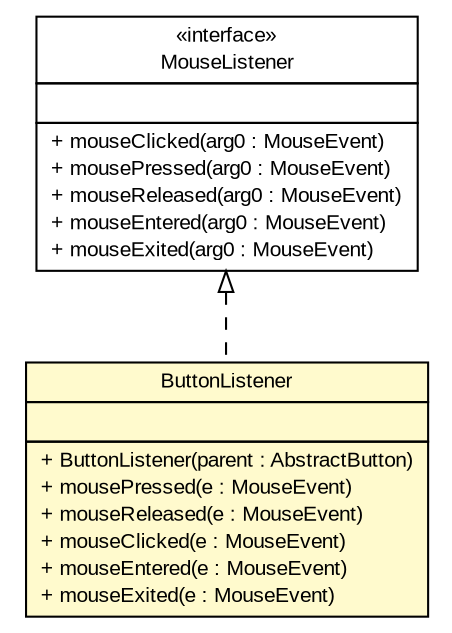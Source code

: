 #!/usr/local/bin/dot
#
# Class diagram 
# Generated by UMLGraph version R5_6 (http://www.umlgraph.org/)
#

digraph G {
	edge [fontname="arial",fontsize=10,labelfontname="arial",labelfontsize=10];
	node [fontname="arial",fontsize=10,shape=plaintext];
	nodesep=0.25;
	ranksep=0.5;
	// com.github.tilastokeskus.matertis.ui.listener.ButtonListener
	c1133 [label=<<table title="com.github.tilastokeskus.matertis.ui.listener.ButtonListener" border="0" cellborder="1" cellspacing="0" cellpadding="2" port="p" bgcolor="lemonChiffon" href="./ButtonListener.html">
		<tr><td><table border="0" cellspacing="0" cellpadding="1">
<tr><td align="center" balign="center"> ButtonListener </td></tr>
		</table></td></tr>
		<tr><td><table border="0" cellspacing="0" cellpadding="1">
<tr><td align="left" balign="left">  </td></tr>
		</table></td></tr>
		<tr><td><table border="0" cellspacing="0" cellpadding="1">
<tr><td align="left" balign="left"> + ButtonListener(parent : AbstractButton) </td></tr>
<tr><td align="left" balign="left"> + mousePressed(e : MouseEvent) </td></tr>
<tr><td align="left" balign="left"> + mouseReleased(e : MouseEvent) </td></tr>
<tr><td align="left" balign="left"> + mouseClicked(e : MouseEvent) </td></tr>
<tr><td align="left" balign="left"> + mouseEntered(e : MouseEvent) </td></tr>
<tr><td align="left" balign="left"> + mouseExited(e : MouseEvent) </td></tr>
		</table></td></tr>
		</table>>, URL="./ButtonListener.html", fontname="arial", fontcolor="black", fontsize=10.0];
	//com.github.tilastokeskus.matertis.ui.listener.ButtonListener implements java.awt.event.MouseListener
	c1140:p -> c1133:p [dir=back,arrowtail=empty,style=dashed];
	// java.awt.event.MouseListener
	c1140 [label=<<table title="java.awt.event.MouseListener" border="0" cellborder="1" cellspacing="0" cellpadding="2" port="p" href="http://java.sun.com/j2se/1.4.2/docs/api/java/awt/event/MouseListener.html">
		<tr><td><table border="0" cellspacing="0" cellpadding="1">
<tr><td align="center" balign="center"> &#171;interface&#187; </td></tr>
<tr><td align="center" balign="center"> MouseListener </td></tr>
		</table></td></tr>
		<tr><td><table border="0" cellspacing="0" cellpadding="1">
<tr><td align="left" balign="left">  </td></tr>
		</table></td></tr>
		<tr><td><table border="0" cellspacing="0" cellpadding="1">
<tr><td align="left" balign="left"> + mouseClicked(arg0 : MouseEvent) </td></tr>
<tr><td align="left" balign="left"> + mousePressed(arg0 : MouseEvent) </td></tr>
<tr><td align="left" balign="left"> + mouseReleased(arg0 : MouseEvent) </td></tr>
<tr><td align="left" balign="left"> + mouseEntered(arg0 : MouseEvent) </td></tr>
<tr><td align="left" balign="left"> + mouseExited(arg0 : MouseEvent) </td></tr>
		</table></td></tr>
		</table>>, URL="http://java.sun.com/j2se/1.4.2/docs/api/java/awt/event/MouseListener.html", fontname="arial", fontcolor="black", fontsize=10.0];
}

